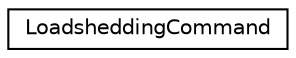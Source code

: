 digraph "Graphical Class Hierarchy"
{
 // LATEX_PDF_SIZE
  edge [fontname="Helvetica",fontsize="10",labelfontname="Helvetica",labelfontsize="10"];
  node [fontname="Helvetica",fontsize="10",shape=record];
  rankdir="LR";
  Node0 [label="LoadsheddingCommand",height=0.2,width=0.4,color="black", fillcolor="white", style="filled",URL="$classLoadsheddingCommand.html",tooltip="Represents a load-shedding event command that can be executed on specified buildings."];
}
